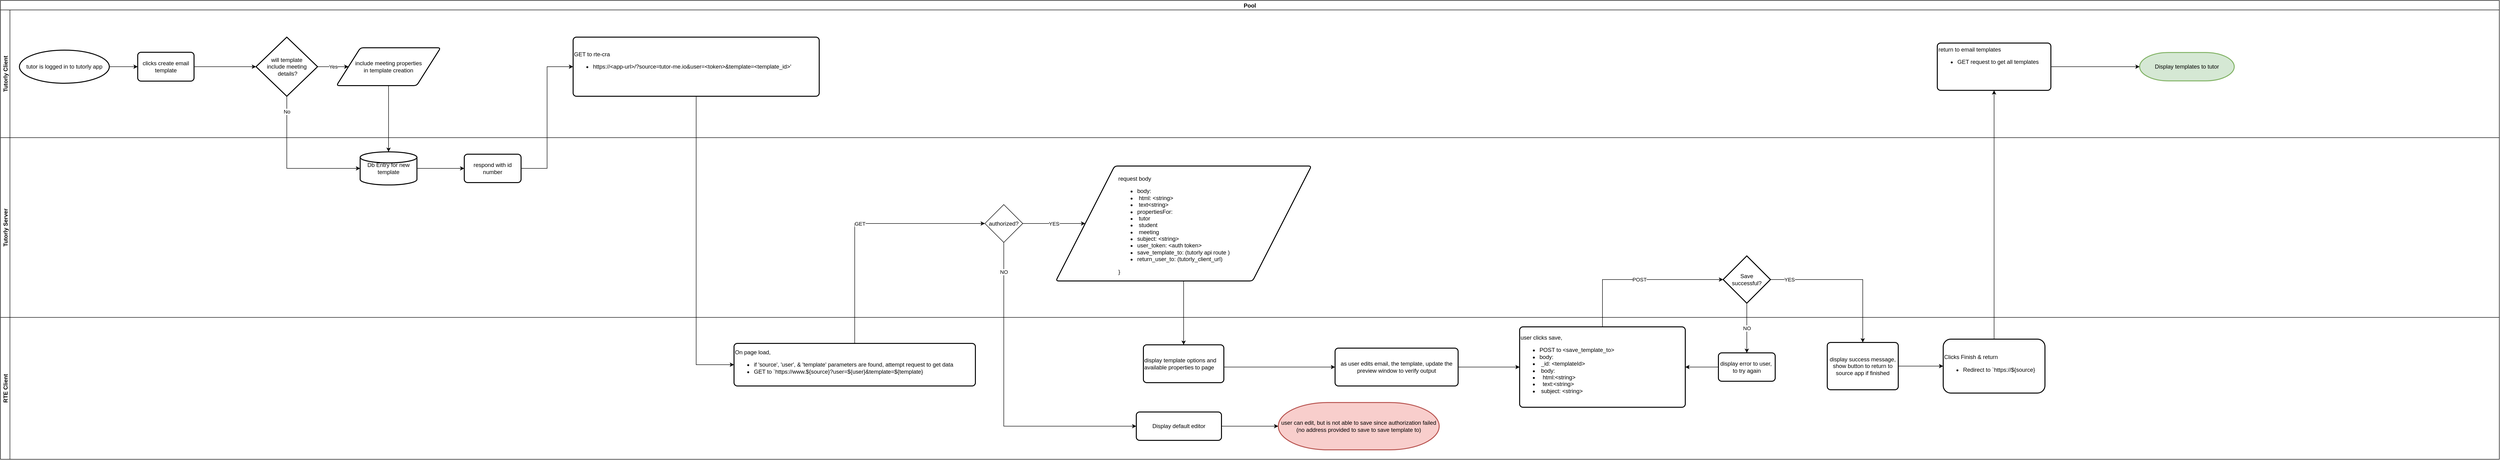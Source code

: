 <mxfile version="16.4.7" type="github">
  <diagram id="xJeY-aYBspKVuAbn9HPW" name="process map">
    <mxGraphModel dx="1558" dy="1048" grid="1" gridSize="10" guides="1" tooltips="1" connect="1" arrows="1" fold="1" page="0" pageScale="1" pageWidth="850" pageHeight="1100" math="0" shadow="0">
      <root>
        <mxCell id="0" />
        <mxCell id="1" parent="0" />
        <mxCell id="YqHw_-z-we6Wixd4SVcK-1" value="Pool" style="swimlane;childLayout=stackLayout;resizeParent=1;resizeParentMax=0;horizontal=1;startSize=20;horizontalStack=0;" parent="1" vertex="1">
          <mxGeometry x="-40" y="-30" width="5280" height="970" as="geometry" />
        </mxCell>
        <mxCell id="YqHw_-z-we6Wixd4SVcK-20" value="" style="edgeStyle=orthogonalEdgeStyle;rounded=0;orthogonalLoop=1;jettySize=auto;html=1;entryX=0;entryY=0.5;entryDx=0;entryDy=0;" parent="YqHw_-z-we6Wixd4SVcK-1" source="YqHw_-z-we6Wixd4SVcK-17" target="YqHw_-z-we6Wixd4SVcK-19" edge="1">
          <mxGeometry relative="1" as="geometry" />
        </mxCell>
        <mxCell id="YqHw_-z-we6Wixd4SVcK-22" value="" style="edgeStyle=orthogonalEdgeStyle;rounded=0;orthogonalLoop=1;jettySize=auto;html=1;entryX=0;entryY=0.5;entryDx=0;entryDy=0;exitX=0.5;exitY=1;exitDx=0;exitDy=0;" parent="YqHw_-z-we6Wixd4SVcK-1" source="YqHw_-z-we6Wixd4SVcK-19" target="YqHw_-z-we6Wixd4SVcK-33" edge="1">
          <mxGeometry relative="1" as="geometry">
            <mxPoint x="1375" y="900.5" as="targetPoint" />
          </mxGeometry>
        </mxCell>
        <mxCell id="YqHw_-z-we6Wixd4SVcK-32" value="No" style="edgeStyle=orthogonalEdgeStyle;rounded=0;orthogonalLoop=1;jettySize=auto;html=1;exitX=0.5;exitY=1;exitDx=0;exitDy=0;entryX=0;entryY=0.5;entryDx=0;entryDy=0;entryPerimeter=0;" parent="YqHw_-z-we6Wixd4SVcK-1" source="YqHw_-z-we6Wixd4SVcK-23" target="YqHw_-z-we6Wixd4SVcK-15" edge="1">
          <mxGeometry x="-0.79" relative="1" as="geometry">
            <mxPoint as="offset" />
          </mxGeometry>
        </mxCell>
        <mxCell id="YqHw_-z-we6Wixd4SVcK-31" style="edgeStyle=orthogonalEdgeStyle;rounded=0;orthogonalLoop=1;jettySize=auto;html=1;exitX=0.5;exitY=1;exitDx=0;exitDy=0;entryX=0.5;entryY=0;entryDx=0;entryDy=0;entryPerimeter=0;" parent="YqHw_-z-we6Wixd4SVcK-1" source="YqHw_-z-we6Wixd4SVcK-25" target="YqHw_-z-we6Wixd4SVcK-15" edge="1">
          <mxGeometry relative="1" as="geometry" />
        </mxCell>
        <mxCell id="YqHw_-z-we6Wixd4SVcK-2" value="Tutorly Client" style="swimlane;startSize=20;horizontal=0;" parent="YqHw_-z-we6Wixd4SVcK-1" vertex="1">
          <mxGeometry y="20" width="5280" height="270" as="geometry" />
        </mxCell>
        <mxCell id="YqHw_-z-we6Wixd4SVcK-5" value="tutor is logged in to tutorly app" style="strokeWidth=2;html=1;shape=mxgraph.flowchart.start_1;whiteSpace=wrap;" parent="YqHw_-z-we6Wixd4SVcK-2" vertex="1">
          <mxGeometry x="40" y="85" width="190" height="70" as="geometry" />
        </mxCell>
        <mxCell id="YqHw_-z-we6Wixd4SVcK-29" style="edgeStyle=orthogonalEdgeStyle;rounded=0;orthogonalLoop=1;jettySize=auto;html=1;exitX=1;exitY=0.5;exitDx=0;exitDy=0;entryX=0;entryY=0.5;entryDx=0;entryDy=0;" parent="YqHw_-z-we6Wixd4SVcK-2" source="YqHw_-z-we6Wixd4SVcK-6" target="YqHw_-z-we6Wixd4SVcK-23" edge="1">
          <mxGeometry relative="1" as="geometry">
            <mxPoint x="473" y="120.5" as="targetPoint" />
          </mxGeometry>
        </mxCell>
        <mxCell id="YqHw_-z-we6Wixd4SVcK-6" value="clicks create email template" style="rounded=1;whiteSpace=wrap;html=1;absoluteArcSize=1;arcSize=14;strokeWidth=2;fontFamily=Helvetica;fontSize=12;fontColor=rgb(0, 0, 0);align=center;strokeColor=rgb(0, 0, 0);fillColor=rgb(255, 255, 255);" parent="YqHw_-z-we6Wixd4SVcK-2" vertex="1">
          <mxGeometry x="290" y="89.5" width="119" height="61" as="geometry" />
        </mxCell>
        <mxCell id="YqHw_-z-we6Wixd4SVcK-7" value="" style="edgeStyle=orthogonalEdgeStyle;rounded=0;orthogonalLoop=1;jettySize=auto;html=1;" parent="YqHw_-z-we6Wixd4SVcK-2" source="YqHw_-z-we6Wixd4SVcK-5" target="YqHw_-z-we6Wixd4SVcK-6" edge="1">
          <mxGeometry relative="1" as="geometry" />
        </mxCell>
        <mxCell id="YqHw_-z-we6Wixd4SVcK-19" value="&lt;div&gt;&lt;span&gt;GET to rte-cra&lt;/span&gt;&lt;/div&gt;&lt;div&gt;&lt;ul&gt;&lt;li&gt;&lt;span&gt;https://&amp;lt;app-url&amp;gt;/?source=tutor-me.io&amp;amp;user=&amp;lt;token&amp;gt;&amp;amp;template=&amp;lt;template_id&amp;gt;&#39;&lt;/span&gt;&lt;/li&gt;&lt;/ul&gt;&lt;/div&gt;&lt;div&gt;&lt;br&gt;&lt;/div&gt;" style="rounded=1;whiteSpace=wrap;html=1;absoluteArcSize=1;arcSize=14;strokeWidth=2;fontFamily=Helvetica;fontSize=12;fontColor=rgb(0, 0, 0);align=left;strokeColor=rgb(0, 0, 0);fillColor=rgb(255, 255, 255);" parent="YqHw_-z-we6Wixd4SVcK-2" vertex="1">
          <mxGeometry x="1210" y="57.5" width="520" height="125" as="geometry" />
        </mxCell>
        <mxCell id="YqHw_-z-we6Wixd4SVcK-23" value="will template&lt;br&gt;include meeting&lt;br&gt;&amp;nbsp;details?" style="rhombus;whiteSpace=wrap;html=1;strokeWidth=2;" parent="YqHw_-z-we6Wixd4SVcK-2" vertex="1">
          <mxGeometry x="540" y="57.5" width="130" height="125" as="geometry" />
        </mxCell>
        <mxCell id="YqHw_-z-we6Wixd4SVcK-25" value="include meeting properties&lt;br&gt;in template creation" style="shape=parallelogram;html=1;strokeWidth=2;perimeter=parallelogramPerimeter;whiteSpace=wrap;rounded=1;arcSize=12;size=0.23;fontFamily=Helvetica;fontSize=12;fontColor=rgb(0, 0, 0);align=center;strokeColor=rgb(0, 0, 0);fillColor=rgb(255, 255, 255);" parent="YqHw_-z-we6Wixd4SVcK-2" vertex="1">
          <mxGeometry x="710" y="80" width="220" height="80" as="geometry" />
        </mxCell>
        <mxCell id="YqHw_-z-we6Wixd4SVcK-26" value="Yes" style="edgeStyle=orthogonalEdgeStyle;rounded=0;orthogonalLoop=1;jettySize=auto;html=1;" parent="YqHw_-z-we6Wixd4SVcK-2" source="YqHw_-z-we6Wixd4SVcK-23" target="YqHw_-z-we6Wixd4SVcK-25" edge="1">
          <mxGeometry relative="1" as="geometry" />
        </mxCell>
        <mxCell id="qUnGxuQYAWteIX0xO0IR-8" value="return to email templates&lt;br&gt;&lt;ul&gt;&lt;li&gt;GET request to get all templates&lt;/li&gt;&lt;/ul&gt;" style="rounded=1;whiteSpace=wrap;html=1;absoluteArcSize=1;arcSize=14;strokeWidth=2;align=left;verticalAlign=top;" vertex="1" parent="YqHw_-z-we6Wixd4SVcK-2">
          <mxGeometry x="4092.5" y="70" width="240" height="100" as="geometry" />
        </mxCell>
        <mxCell id="qUnGxuQYAWteIX0xO0IR-10" value="Display templates to tutor" style="strokeWidth=2;html=1;shape=mxgraph.flowchart.terminator;whiteSpace=wrap;fontFamily=Helvetica;fontSize=12;align=center;strokeColor=#82b366;fillColor=#d5e8d4;" vertex="1" parent="YqHw_-z-we6Wixd4SVcK-2">
          <mxGeometry x="4520" y="90" width="200" height="60" as="geometry" />
        </mxCell>
        <mxCell id="qUnGxuQYAWteIX0xO0IR-11" value="" style="edgeStyle=orthogonalEdgeStyle;rounded=0;orthogonalLoop=1;jettySize=auto;html=1;" edge="1" parent="YqHw_-z-we6Wixd4SVcK-2" source="qUnGxuQYAWteIX0xO0IR-8" target="qUnGxuQYAWteIX0xO0IR-10">
          <mxGeometry relative="1" as="geometry" />
        </mxCell>
        <mxCell id="YqHw_-z-we6Wixd4SVcK-40" value="" style="edgeStyle=orthogonalEdgeStyle;rounded=0;orthogonalLoop=1;jettySize=auto;html=1;" parent="YqHw_-z-we6Wixd4SVcK-1" source="YqHw_-z-we6Wixd4SVcK-37" target="YqHw_-z-we6Wixd4SVcK-39" edge="1">
          <mxGeometry relative="1" as="geometry" />
        </mxCell>
        <mxCell id="YqHw_-z-we6Wixd4SVcK-3" value="Tutorly Server" style="swimlane;startSize=20;horizontal=0;" parent="YqHw_-z-we6Wixd4SVcK-1" vertex="1">
          <mxGeometry y="290" width="5280" height="380" as="geometry" />
        </mxCell>
        <mxCell id="YqHw_-z-we6Wixd4SVcK-15" value="Db Entry for new template" style="strokeWidth=2;html=1;shape=mxgraph.flowchart.database;whiteSpace=wrap;fontFamily=Helvetica;fontSize=12;fontColor=rgb(0, 0, 0);align=center;strokeColor=rgb(0, 0, 0);fillColor=rgb(255, 255, 255);" parent="YqHw_-z-we6Wixd4SVcK-3" vertex="1">
          <mxGeometry x="760" y="30" width="120" height="70" as="geometry" />
        </mxCell>
        <mxCell id="YqHw_-z-we6Wixd4SVcK-17" value="respond with id number" style="rounded=1;whiteSpace=wrap;html=1;absoluteArcSize=1;arcSize=14;strokeWidth=2;fontFamily=Helvetica;fontSize=12;fontColor=rgb(0, 0, 0);align=center;strokeColor=rgb(0, 0, 0);fillColor=rgb(255, 255, 255);" parent="YqHw_-z-we6Wixd4SVcK-3" vertex="1">
          <mxGeometry x="980" y="35" width="120" height="60" as="geometry" />
        </mxCell>
        <mxCell id="YqHw_-z-we6Wixd4SVcK-18" value="" style="edgeStyle=orthogonalEdgeStyle;rounded=0;orthogonalLoop=1;jettySize=auto;html=1;" parent="YqHw_-z-we6Wixd4SVcK-3" source="YqHw_-z-we6Wixd4SVcK-15" target="YqHw_-z-we6Wixd4SVcK-17" edge="1">
          <mxGeometry relative="1" as="geometry" />
        </mxCell>
        <mxCell id="YqHw_-z-we6Wixd4SVcK-37" value="" style="shape=parallelogram;html=1;strokeWidth=2;perimeter=parallelogramPerimeter;whiteSpace=wrap;rounded=1;arcSize=12;size=0.23;fontFamily=Helvetica;fontSize=12;fontColor=rgb(0, 0, 0);align=center;strokeColor=rgb(0, 0, 0);fillColor=rgb(255, 255, 255);" parent="YqHw_-z-we6Wixd4SVcK-3" vertex="1">
          <mxGeometry x="2230" y="60" width="540" height="243" as="geometry" />
        </mxCell>
        <mxCell id="YqHw_-z-we6Wixd4SVcK-41" value="&lt;div&gt;request body&lt;/div&gt;&lt;div&gt;&lt;ul&gt;&lt;li&gt;body:&amp;nbsp;&lt;/li&gt;&lt;li&gt;&lt;span style=&quot;white-space: pre&quot;&gt; &lt;/span&gt;html: &amp;lt;string&amp;gt;&lt;/li&gt;&lt;li&gt;&lt;span style=&quot;white-space: pre&quot;&gt; &lt;/span&gt;text&amp;lt;string&amp;gt;&lt;/li&gt;&lt;li&gt;&lt;span&gt;propertiesFor:&lt;/span&gt;&lt;br&gt;&lt;/li&gt;&lt;li&gt;&lt;span&gt;&lt;span&gt; &lt;/span&gt;&lt;span&gt; &lt;/span&gt;&lt;span style=&quot;white-space: pre&quot;&gt; &lt;/span&gt;tutor&lt;/span&gt;&lt;/li&gt;&lt;li&gt;&lt;span&gt; &lt;/span&gt;&lt;span&gt; &lt;/span&gt;&lt;span style=&quot;white-space: pre&quot;&gt; &lt;/span&gt;student&lt;/li&gt;&lt;li&gt;&lt;span&gt; &lt;/span&gt;&lt;span&gt; &lt;/span&gt;&lt;span style=&quot;white-space: pre&quot;&gt; &lt;/span&gt;meeting&lt;/li&gt;&lt;li&gt;&lt;span&gt;subject: &amp;lt;string&amp;gt;&lt;/span&gt;&lt;br&gt;&lt;/li&gt;&lt;li&gt;user_token: &amp;lt;auth token&amp;gt;&lt;/li&gt;&lt;li&gt;save_template_to: (tutorly api route )&lt;/li&gt;&lt;li&gt;return_user_to: (tutorly_client_url)&lt;/li&gt;&lt;/ul&gt;&lt;/div&gt;&lt;blockquote style=&quot;margin: 0 0 0 40px ; border: none ; padding: 0px&quot;&gt;&lt;/blockquote&gt;&lt;blockquote style=&quot;margin: 0 0 0 40px ; border: none ; padding: 0px&quot;&gt;&lt;/blockquote&gt;&lt;span&gt;&lt;/span&gt;&lt;div&gt;}&lt;/div&gt;" style="text;html=1;strokeColor=none;fillColor=none;align=left;verticalAlign=middle;whiteSpace=wrap;rounded=0;" parent="YqHw_-z-we6Wixd4SVcK-3" vertex="1">
          <mxGeometry x="2360" y="70" width="350" height="230" as="geometry" />
        </mxCell>
        <mxCell id="YqHw_-z-we6Wixd4SVcK-53" value="YES" style="edgeStyle=orthogonalEdgeStyle;rounded=0;orthogonalLoop=1;jettySize=auto;html=1;" parent="YqHw_-z-we6Wixd4SVcK-3" source="YqHw_-z-we6Wixd4SVcK-48" target="YqHw_-z-we6Wixd4SVcK-37" edge="1">
          <mxGeometry relative="1" as="geometry" />
        </mxCell>
        <mxCell id="YqHw_-z-we6Wixd4SVcK-48" value="authorized?" style="rhombus;whiteSpace=wrap;html=1;" parent="YqHw_-z-we6Wixd4SVcK-3" vertex="1">
          <mxGeometry x="2080" y="141.5" width="80" height="80" as="geometry" />
        </mxCell>
        <mxCell id="YqHw_-z-we6Wixd4SVcK-59" value="Save &lt;br&gt;successful?" style="rhombus;whiteSpace=wrap;html=1;fontFamily=Helvetica;fontSize=12;fontColor=rgb(0, 0, 0);align=center;strokeColor=rgb(0, 0, 0);strokeWidth=2;fillColor=rgb(255, 255, 255);" parent="YqHw_-z-we6Wixd4SVcK-3" vertex="1">
          <mxGeometry x="3640" y="250" width="100" height="100" as="geometry" />
        </mxCell>
        <mxCell id="YqHw_-z-we6Wixd4SVcK-4" value="RTE Client" style="swimlane;startSize=20;horizontal=0;" parent="YqHw_-z-we6Wixd4SVcK-1" vertex="1">
          <mxGeometry y="670" width="5280" height="300" as="geometry" />
        </mxCell>
        <mxCell id="YqHw_-z-we6Wixd4SVcK-33" value="On page load, &lt;br&gt;&lt;ul&gt;&lt;li&gt;if &#39;source&#39;, &#39;user&#39;, &amp;amp; &#39;template&#39; parameters are found,&lt;span&gt;&amp;nbsp;attempt request &lt;/span&gt;to get data&lt;/li&gt;&lt;li&gt;GET to `https://www.${source}?user=${user}&amp;amp;template=${template}&lt;/li&gt;&lt;/ul&gt;" style="rounded=1;whiteSpace=wrap;html=1;absoluteArcSize=1;arcSize=14;strokeWidth=2;fontFamily=Helvetica;fontSize=12;fontColor=rgb(0, 0, 0);align=left;strokeColor=rgb(0, 0, 0);fillColor=rgb(255, 255, 255);" parent="YqHw_-z-we6Wixd4SVcK-4" vertex="1">
          <mxGeometry x="1550" y="55" width="510" height="90" as="geometry" />
        </mxCell>
        <mxCell id="YqHw_-z-we6Wixd4SVcK-39" value="display template options and available properties to page" style="rounded=1;whiteSpace=wrap;html=1;absoluteArcSize=1;arcSize=14;strokeWidth=2;fontFamily=Helvetica;fontSize=12;fontColor=rgb(0, 0, 0);align=left;strokeColor=rgb(0, 0, 0);fillColor=rgb(255, 255, 255);" parent="YqHw_-z-we6Wixd4SVcK-4" vertex="1">
          <mxGeometry x="2415" y="58" width="170" height="80" as="geometry" />
        </mxCell>
        <mxCell id="YqHw_-z-we6Wixd4SVcK-42" value="as user edits email, the template, update the preview window to verify output" style="rounded=1;whiteSpace=wrap;html=1;absoluteArcSize=1;arcSize=14;strokeWidth=2;fontFamily=Helvetica;fontSize=12;fontColor=rgb(0, 0, 0);align=center;strokeColor=rgb(0, 0, 0);fillColor=rgb(255, 255, 255);" parent="YqHw_-z-we6Wixd4SVcK-4" vertex="1">
          <mxGeometry x="2820" y="65" width="260" height="80" as="geometry" />
        </mxCell>
        <mxCell id="YqHw_-z-we6Wixd4SVcK-43" value="" style="edgeStyle=orthogonalEdgeStyle;rounded=0;orthogonalLoop=1;jettySize=auto;html=1;entryX=0;entryY=0.5;entryDx=0;entryDy=0;" parent="YqHw_-z-we6Wixd4SVcK-4" source="YqHw_-z-we6Wixd4SVcK-39" target="YqHw_-z-we6Wixd4SVcK-42" edge="1">
          <mxGeometry relative="1" as="geometry">
            <Array as="points">
              <mxPoint x="2770" y="105" />
              <mxPoint x="2770" y="105" />
            </Array>
          </mxGeometry>
        </mxCell>
        <mxCell id="YqHw_-z-we6Wixd4SVcK-54" value="Display default editor" style="rounded=1;whiteSpace=wrap;html=1;absoluteArcSize=1;arcSize=14;strokeWidth=2;fontFamily=Helvetica;fontSize=12;fontColor=rgb(0, 0, 0);align=center;strokeColor=rgb(0, 0, 0);fillColor=rgb(255, 255, 255);" parent="YqHw_-z-we6Wixd4SVcK-4" vertex="1">
          <mxGeometry x="2400" y="200" width="180" height="60" as="geometry" />
        </mxCell>
        <mxCell id="YqHw_-z-we6Wixd4SVcK-44" value="&lt;div&gt;&lt;span&gt;user clicks save,&lt;/span&gt;&lt;/div&gt;&lt;div&gt;&lt;ul&gt;&lt;li&gt;&lt;span&gt;POST to &amp;lt;save_template_to&amp;gt;&lt;/span&gt;&lt;/li&gt;&lt;li&gt;body:&lt;/li&gt;&lt;li&gt;&lt;span style=&quot;white-space: pre&quot;&gt; &lt;/span&gt;_id: &amp;lt;templateId&amp;gt;&lt;br&gt;&lt;/li&gt;&lt;li&gt;&lt;span style=&quot;white-space: pre&quot;&gt; &lt;/span&gt;body:&lt;br&gt;&lt;/li&gt;&lt;li&gt;&lt;span style=&quot;white-space: pre&quot;&gt; &lt;/span&gt;&lt;span style=&quot;white-space: pre&quot;&gt; &lt;/span&gt;html:&amp;lt;string&amp;gt;&lt;br&gt;&lt;/li&gt;&lt;li&gt;&lt;span style=&quot;white-space: pre&quot;&gt; &lt;/span&gt;&lt;span style=&quot;white-space: pre&quot;&gt; &lt;/span&gt;text:&amp;lt;string&amp;gt;&lt;br&gt;&lt;/li&gt;&lt;li&gt;&lt;span style=&quot;white-space: pre&quot;&gt; &lt;/span&gt;subject: &amp;lt;string&amp;gt;&lt;br&gt;&lt;/li&gt;&lt;/ul&gt;&lt;/div&gt;" style="rounded=1;whiteSpace=wrap;html=1;absoluteArcSize=1;arcSize=14;strokeWidth=2;fontFamily=Helvetica;fontSize=12;fontColor=rgb(0, 0, 0);align=left;strokeColor=rgb(0, 0, 0);fillColor=rgb(255, 255, 255);" parent="YqHw_-z-we6Wixd4SVcK-4" vertex="1">
          <mxGeometry x="3210" y="20" width="350" height="170" as="geometry" />
        </mxCell>
        <mxCell id="YqHw_-z-we6Wixd4SVcK-45" value="" style="edgeStyle=orthogonalEdgeStyle;rounded=0;orthogonalLoop=1;jettySize=auto;html=1;" parent="YqHw_-z-we6Wixd4SVcK-4" source="YqHw_-z-we6Wixd4SVcK-42" target="YqHw_-z-we6Wixd4SVcK-44" edge="1">
          <mxGeometry relative="1" as="geometry" />
        </mxCell>
        <mxCell id="YqHw_-z-we6Wixd4SVcK-57" value="user can edit, but is not able to save since authorization failed (no address provided to save to save template to)" style="strokeWidth=2;html=1;shape=mxgraph.flowchart.terminator;whiteSpace=wrap;fontFamily=Helvetica;fontSize=12;align=center;strokeColor=#b85450;fillColor=#f8cecc;" parent="YqHw_-z-we6Wixd4SVcK-4" vertex="1">
          <mxGeometry x="2700" y="180" width="340" height="100" as="geometry" />
        </mxCell>
        <mxCell id="YqHw_-z-we6Wixd4SVcK-58" value="" style="edgeStyle=orthogonalEdgeStyle;rounded=0;orthogonalLoop=1;jettySize=auto;html=1;" parent="YqHw_-z-we6Wixd4SVcK-4" source="YqHw_-z-we6Wixd4SVcK-54" target="YqHw_-z-we6Wixd4SVcK-57" edge="1">
          <mxGeometry relative="1" as="geometry" />
        </mxCell>
        <mxCell id="qUnGxuQYAWteIX0xO0IR-3" style="edgeStyle=orthogonalEdgeStyle;rounded=0;orthogonalLoop=1;jettySize=auto;html=1;exitX=0;exitY=0.5;exitDx=0;exitDy=0;" edge="1" parent="YqHw_-z-we6Wixd4SVcK-4" source="qUnGxuQYAWteIX0xO0IR-1" target="YqHw_-z-we6Wixd4SVcK-44">
          <mxGeometry relative="1" as="geometry" />
        </mxCell>
        <mxCell id="qUnGxuQYAWteIX0xO0IR-1" value="display error to user,&amp;nbsp;&lt;br&gt;to try again" style="rounded=1;whiteSpace=wrap;html=1;absoluteArcSize=1;arcSize=14;strokeWidth=2;fontFamily=Helvetica;fontSize=12;fontColor=rgb(0, 0, 0);align=center;strokeColor=rgb(0, 0, 0);fillColor=rgb(255, 255, 255);" vertex="1" parent="YqHw_-z-we6Wixd4SVcK-4">
          <mxGeometry x="3630" y="75" width="120" height="60" as="geometry" />
        </mxCell>
        <mxCell id="qUnGxuQYAWteIX0xO0IR-4" value="display success message,&lt;br&gt;show button to return to source app if finished" style="rounded=1;whiteSpace=wrap;html=1;absoluteArcSize=1;arcSize=14;strokeWidth=2;" vertex="1" parent="YqHw_-z-we6Wixd4SVcK-4">
          <mxGeometry x="3860" y="53" width="150" height="100" as="geometry" />
        </mxCell>
        <mxCell id="YqHw_-z-we6Wixd4SVcK-51" value="GET" style="edgeStyle=orthogonalEdgeStyle;rounded=0;orthogonalLoop=1;jettySize=auto;html=1;entryX=0;entryY=0.5;entryDx=0;entryDy=0;exitX=0.5;exitY=0;exitDx=0;exitDy=0;" parent="YqHw_-z-we6Wixd4SVcK-1" source="YqHw_-z-we6Wixd4SVcK-33" target="YqHw_-z-we6Wixd4SVcK-48" edge="1">
          <mxGeometry relative="1" as="geometry" />
        </mxCell>
        <mxCell id="YqHw_-z-we6Wixd4SVcK-55" value="NO" style="edgeStyle=orthogonalEdgeStyle;rounded=0;orthogonalLoop=1;jettySize=auto;html=1;entryX=0;entryY=0.5;entryDx=0;entryDy=0;" parent="YqHw_-z-we6Wixd4SVcK-1" source="YqHw_-z-we6Wixd4SVcK-48" target="YqHw_-z-we6Wixd4SVcK-54" edge="1">
          <mxGeometry x="-0.815" relative="1" as="geometry">
            <Array as="points">
              <mxPoint x="2120" y="900" />
            </Array>
            <mxPoint as="offset" />
          </mxGeometry>
        </mxCell>
        <mxCell id="YqHw_-z-we6Wixd4SVcK-47" value="POST" style="edgeStyle=orthogonalEdgeStyle;rounded=0;orthogonalLoop=1;jettySize=auto;html=1;entryX=0;entryY=0.5;entryDx=0;entryDy=0;" parent="YqHw_-z-we6Wixd4SVcK-1" source="YqHw_-z-we6Wixd4SVcK-44" target="YqHw_-z-we6Wixd4SVcK-59" edge="1">
          <mxGeometry relative="1" as="geometry">
            <mxPoint x="3385" y="577" as="targetPoint" />
            <Array as="points">
              <mxPoint x="3385" y="590" />
            </Array>
          </mxGeometry>
        </mxCell>
        <mxCell id="qUnGxuQYAWteIX0xO0IR-2" value="NO" style="edgeStyle=orthogonalEdgeStyle;rounded=0;orthogonalLoop=1;jettySize=auto;html=1;" edge="1" parent="YqHw_-z-we6Wixd4SVcK-1" source="YqHw_-z-we6Wixd4SVcK-59" target="qUnGxuQYAWteIX0xO0IR-1">
          <mxGeometry relative="1" as="geometry" />
        </mxCell>
        <mxCell id="qUnGxuQYAWteIX0xO0IR-5" value="YES" style="edgeStyle=orthogonalEdgeStyle;rounded=0;orthogonalLoop=1;jettySize=auto;html=1;exitX=1;exitY=0.5;exitDx=0;exitDy=0;entryX=0.5;entryY=0;entryDx=0;entryDy=0;" edge="1" parent="YqHw_-z-we6Wixd4SVcK-1" source="YqHw_-z-we6Wixd4SVcK-59" target="qUnGxuQYAWteIX0xO0IR-4">
          <mxGeometry x="-0.756" relative="1" as="geometry">
            <mxPoint as="offset" />
          </mxGeometry>
        </mxCell>
        <mxCell id="qUnGxuQYAWteIX0xO0IR-12" style="edgeStyle=orthogonalEdgeStyle;rounded=0;orthogonalLoop=1;jettySize=auto;html=1;exitX=0.5;exitY=0;exitDx=0;exitDy=0;entryX=0.5;entryY=1;entryDx=0;entryDy=0;" edge="1" parent="1" source="qUnGxuQYAWteIX0xO0IR-6" target="qUnGxuQYAWteIX0xO0IR-8">
          <mxGeometry relative="1" as="geometry" />
        </mxCell>
        <mxCell id="qUnGxuQYAWteIX0xO0IR-6" value="Clicks Finish &amp;amp; return&lt;br&gt;&lt;ul&gt;&lt;li&gt;Redirect to `https://${source}&lt;/li&gt;&lt;/ul&gt;" style="whiteSpace=wrap;html=1;rounded=1;arcSize=14;strokeWidth=2;align=left;verticalAlign=middle;" vertex="1" parent="1">
          <mxGeometry x="4065" y="686" width="215" height="114" as="geometry" />
        </mxCell>
        <mxCell id="qUnGxuQYAWteIX0xO0IR-7" value="" style="edgeStyle=orthogonalEdgeStyle;rounded=0;orthogonalLoop=1;jettySize=auto;html=1;" edge="1" parent="1" source="qUnGxuQYAWteIX0xO0IR-4" target="qUnGxuQYAWteIX0xO0IR-6">
          <mxGeometry relative="1" as="geometry" />
        </mxCell>
      </root>
    </mxGraphModel>
  </diagram>
</mxfile>
